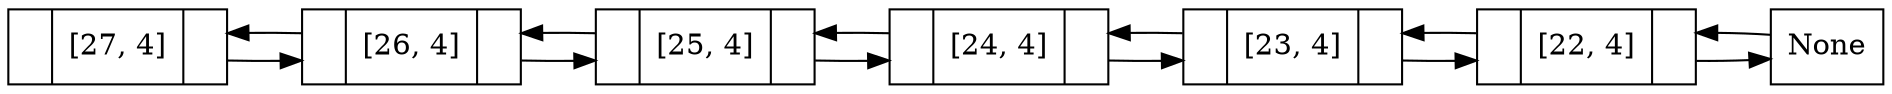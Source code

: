 digraph structs {
	node [shape=record]
	rankdir=LR
	<Game.Doublylinkedlist.Node object at 0x031719D0> [label="{ |[27, 4]|}"]
	<Game.Doublylinkedlist.Node object at 0x03171830> [label="{ |[26, 4]|}"]
	<Game.Doublylinkedlist.Node object at 0x03171850> [label="{ |[25, 4]|}"]
	<Game.Doublylinkedlist.Node object at 0x03171950> [label="{ |[24, 4]|}"]
	<Game.Doublylinkedlist.Node object at 0x03171990> [label="{ |[23, 4]|}"]
	<Game.Doublylinkedlist.Node object at 0x031719B0> [label="{ |[22, 4]|}"]
	<Game.Doublylinkedlist.Node object at 0x031719D0> -> <Game.Doublylinkedlist.Node object at 0x03171830>
	<Game.Doublylinkedlist.Node object at 0x03171830> -> <Game.Doublylinkedlist.Node object at 0x03171850>
	<Game.Doublylinkedlist.Node object at 0x03171850> -> <Game.Doublylinkedlist.Node object at 0x03171950>
	<Game.Doublylinkedlist.Node object at 0x03171950> -> <Game.Doublylinkedlist.Node object at 0x03171990>
	<Game.Doublylinkedlist.Node object at 0x03171990> -> <Game.Doublylinkedlist.Node object at 0x031719B0>
	<Game.Doublylinkedlist.Node object at 0x031719B0> -> None
	<Game.Doublylinkedlist.Node object at 0x03171830> -> <Game.Doublylinkedlist.Node object at 0x031719D0>
	<Game.Doublylinkedlist.Node object at 0x03171850> -> <Game.Doublylinkedlist.Node object at 0x03171830>
	<Game.Doublylinkedlist.Node object at 0x03171950> -> <Game.Doublylinkedlist.Node object at 0x03171850>
	<Game.Doublylinkedlist.Node object at 0x03171990> -> <Game.Doublylinkedlist.Node object at 0x03171950>
	<Game.Doublylinkedlist.Node object at 0x031719B0> -> <Game.Doublylinkedlist.Node object at 0x03171990>
	None -> <Game.Doublylinkedlist.Node object at 0x031719B0>
}
